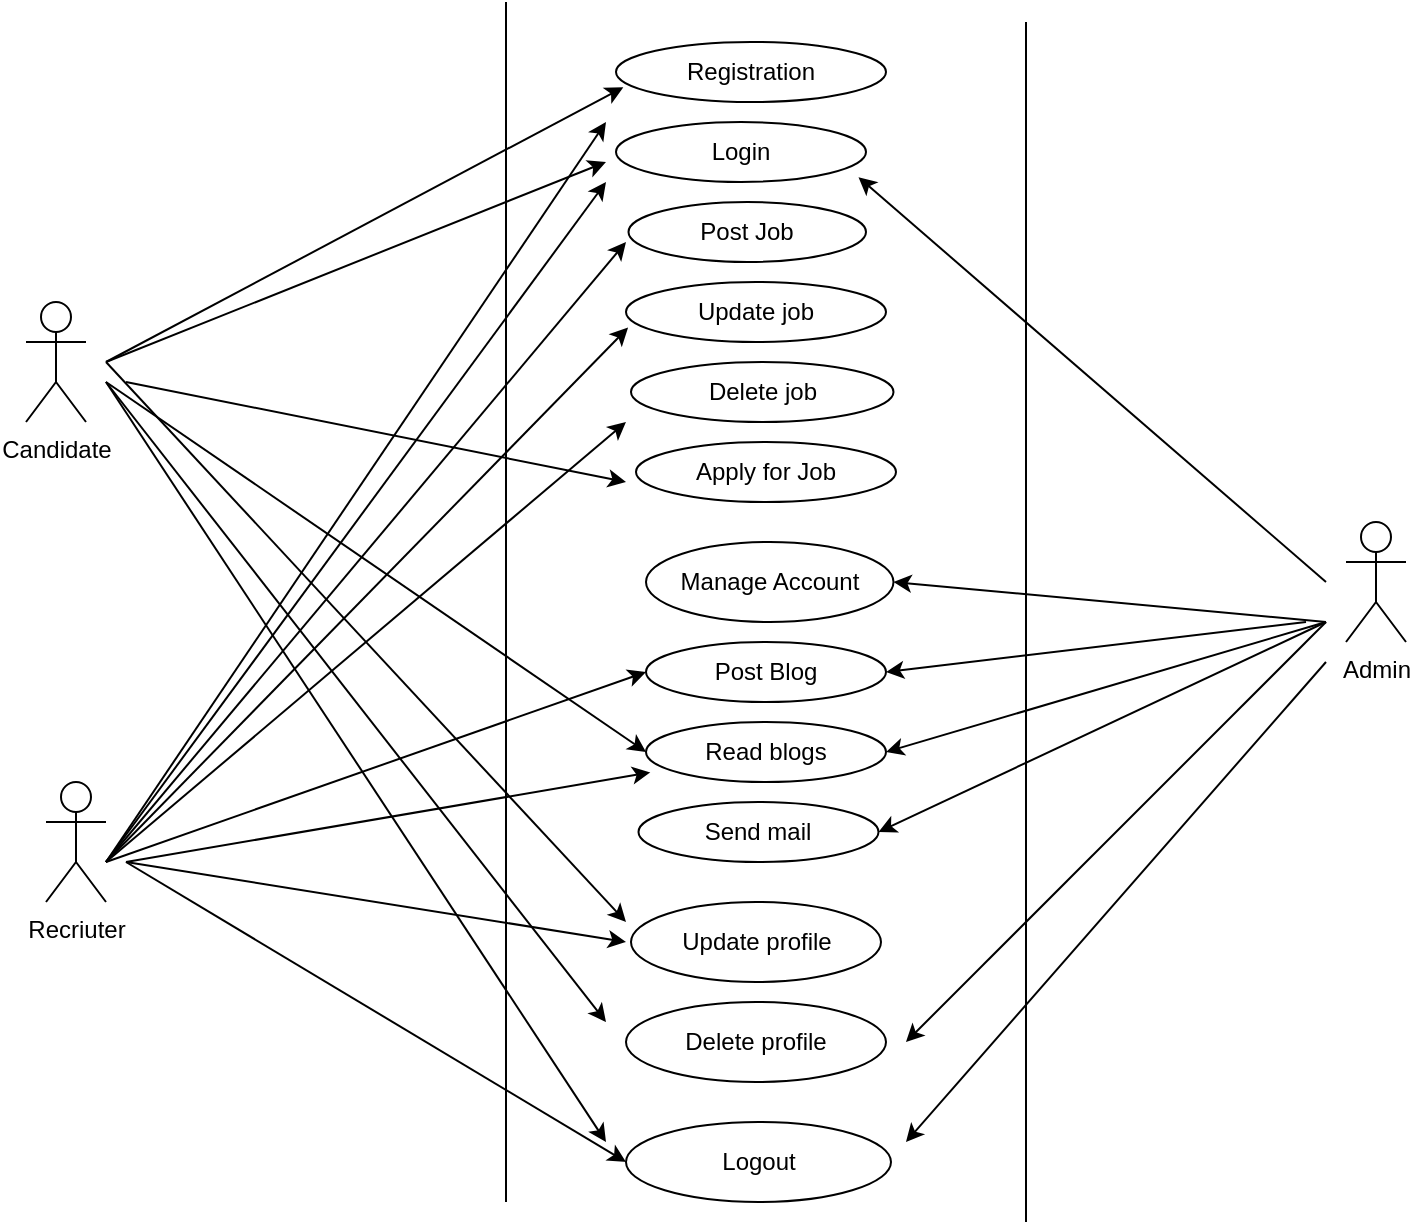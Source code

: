 <mxfile version="21.2.3" type="github">
  <diagram name="Page-1" id="a1C_K4LXVdZR8F7xQt8c">
    <mxGraphModel dx="945" dy="1690" grid="1" gridSize="10" guides="1" tooltips="1" connect="1" arrows="1" fold="1" page="1" pageScale="1" pageWidth="850" pageHeight="1100" math="0" shadow="0">
      <root>
        <mxCell id="0" />
        <mxCell id="1" parent="0" />
        <mxCell id="FrXkM1BNhkIyhGq3hZtc-1" value="Candidate" style="shape=umlActor;verticalLabelPosition=bottom;verticalAlign=top;html=1;outlineConnect=0;" vertex="1" parent="1">
          <mxGeometry x="70" y="140" width="30" height="60" as="geometry" />
        </mxCell>
        <mxCell id="FrXkM1BNhkIyhGq3hZtc-2" value="Recriuter" style="shape=umlActor;verticalLabelPosition=bottom;verticalAlign=top;html=1;outlineConnect=0;" vertex="1" parent="1">
          <mxGeometry x="80" y="380" width="30" height="60" as="geometry" />
        </mxCell>
        <mxCell id="FrXkM1BNhkIyhGq3hZtc-3" value="Admin" style="shape=umlActor;verticalLabelPosition=bottom;verticalAlign=top;html=1;outlineConnect=0;" vertex="1" parent="1">
          <mxGeometry x="730" y="250" width="30" height="60" as="geometry" />
        </mxCell>
        <mxCell id="FrXkM1BNhkIyhGq3hZtc-4" value="" style="endArrow=none;html=1;rounded=0;" edge="1" parent="1">
          <mxGeometry width="50" height="50" relative="1" as="geometry">
            <mxPoint x="310" y="590" as="sourcePoint" />
            <mxPoint x="310" y="-10" as="targetPoint" />
          </mxGeometry>
        </mxCell>
        <mxCell id="FrXkM1BNhkIyhGq3hZtc-5" value="" style="endArrow=none;html=1;rounded=0;" edge="1" parent="1">
          <mxGeometry width="50" height="50" relative="1" as="geometry">
            <mxPoint x="570" y="600" as="sourcePoint" />
            <mxPoint x="570" as="targetPoint" />
          </mxGeometry>
        </mxCell>
        <mxCell id="FrXkM1BNhkIyhGq3hZtc-6" value="Registration" style="ellipse;whiteSpace=wrap;html=1;" vertex="1" parent="1">
          <mxGeometry x="365" y="10" width="135" height="30" as="geometry" />
        </mxCell>
        <mxCell id="FrXkM1BNhkIyhGq3hZtc-7" value="Login" style="ellipse;whiteSpace=wrap;html=1;" vertex="1" parent="1">
          <mxGeometry x="365" y="50" width="125" height="30" as="geometry" />
        </mxCell>
        <mxCell id="FrXkM1BNhkIyhGq3hZtc-8" value="Apply for Job" style="ellipse;whiteSpace=wrap;html=1;" vertex="1" parent="1">
          <mxGeometry x="375" y="210" width="130" height="30" as="geometry" />
        </mxCell>
        <mxCell id="FrXkM1BNhkIyhGq3hZtc-9" value="Post Job" style="ellipse;whiteSpace=wrap;html=1;" vertex="1" parent="1">
          <mxGeometry x="371.25" y="90" width="118.75" height="30" as="geometry" />
        </mxCell>
        <mxCell id="FrXkM1BNhkIyhGq3hZtc-10" value="Manage Account" style="ellipse;whiteSpace=wrap;html=1;" vertex="1" parent="1">
          <mxGeometry x="380" y="260" width="123.75" height="40" as="geometry" />
        </mxCell>
        <mxCell id="FrXkM1BNhkIyhGq3hZtc-11" value="Post Blog" style="ellipse;whiteSpace=wrap;html=1;" vertex="1" parent="1">
          <mxGeometry x="380" y="310" width="120" height="30" as="geometry" />
        </mxCell>
        <mxCell id="FrXkM1BNhkIyhGq3hZtc-12" value="Send mail" style="ellipse;whiteSpace=wrap;html=1;" vertex="1" parent="1">
          <mxGeometry x="376.25" y="390" width="120" height="30" as="geometry" />
        </mxCell>
        <mxCell id="FrXkM1BNhkIyhGq3hZtc-13" value="Update profile" style="ellipse;whiteSpace=wrap;html=1;" vertex="1" parent="1">
          <mxGeometry x="372.5" y="440" width="125" height="40" as="geometry" />
        </mxCell>
        <mxCell id="FrXkM1BNhkIyhGq3hZtc-16" value="Logout" style="ellipse;whiteSpace=wrap;html=1;" vertex="1" parent="1">
          <mxGeometry x="370" y="550" width="132.5" height="40" as="geometry" />
        </mxCell>
        <mxCell id="FrXkM1BNhkIyhGq3hZtc-17" style="edgeStyle=orthogonalEdgeStyle;rounded=0;orthogonalLoop=1;jettySize=auto;html=1;exitX=0.5;exitY=1;exitDx=0;exitDy=0;" edge="1" parent="1" source="FrXkM1BNhkIyhGq3hZtc-10" target="FrXkM1BNhkIyhGq3hZtc-10">
          <mxGeometry relative="1" as="geometry" />
        </mxCell>
        <mxCell id="FrXkM1BNhkIyhGq3hZtc-18" value="Delete profile" style="ellipse;whiteSpace=wrap;html=1;" vertex="1" parent="1">
          <mxGeometry x="370" y="490" width="130" height="40" as="geometry" />
        </mxCell>
        <mxCell id="FrXkM1BNhkIyhGq3hZtc-20" value="Update job" style="ellipse;whiteSpace=wrap;html=1;" vertex="1" parent="1">
          <mxGeometry x="370" y="130" width="130" height="30" as="geometry" />
        </mxCell>
        <mxCell id="FrXkM1BNhkIyhGq3hZtc-21" value="Delete job" style="ellipse;whiteSpace=wrap;html=1;" vertex="1" parent="1">
          <mxGeometry x="372.5" y="170" width="131.25" height="30" as="geometry" />
        </mxCell>
        <mxCell id="FrXkM1BNhkIyhGq3hZtc-22" value="Read blogs" style="ellipse;whiteSpace=wrap;html=1;" vertex="1" parent="1">
          <mxGeometry x="380" y="350" width="120" height="30" as="geometry" />
        </mxCell>
        <mxCell id="FrXkM1BNhkIyhGq3hZtc-23" value="" style="endArrow=classic;html=1;rounded=0;" edge="1" parent="1">
          <mxGeometry width="50" height="50" relative="1" as="geometry">
            <mxPoint x="110" y="180" as="sourcePoint" />
            <mxPoint x="360" y="500" as="targetPoint" />
          </mxGeometry>
        </mxCell>
        <mxCell id="FrXkM1BNhkIyhGq3hZtc-24" value="" style="endArrow=classic;html=1;rounded=0;entryX=0.027;entryY=0.755;entryDx=0;entryDy=0;entryPerimeter=0;" edge="1" parent="1" target="FrXkM1BNhkIyhGq3hZtc-6">
          <mxGeometry width="50" height="50" relative="1" as="geometry">
            <mxPoint x="110" y="170" as="sourcePoint" />
            <mxPoint x="360" y="20" as="targetPoint" />
          </mxGeometry>
        </mxCell>
        <mxCell id="FrXkM1BNhkIyhGq3hZtc-25" value="" style="endArrow=classic;html=1;rounded=0;" edge="1" parent="1">
          <mxGeometry width="50" height="50" relative="1" as="geometry">
            <mxPoint x="110" y="170" as="sourcePoint" />
            <mxPoint x="360" y="70" as="targetPoint" />
          </mxGeometry>
        </mxCell>
        <mxCell id="FrXkM1BNhkIyhGq3hZtc-26" value="" style="endArrow=classic;html=1;rounded=0;entryX=0;entryY=0.5;entryDx=0;entryDy=0;" edge="1" parent="1" target="FrXkM1BNhkIyhGq3hZtc-22">
          <mxGeometry width="50" height="50" relative="1" as="geometry">
            <mxPoint x="110" y="180" as="sourcePoint" />
            <mxPoint x="160" y="130" as="targetPoint" />
          </mxGeometry>
        </mxCell>
        <mxCell id="FrXkM1BNhkIyhGq3hZtc-27" value="" style="endArrow=classic;html=1;rounded=0;" edge="1" parent="1">
          <mxGeometry width="50" height="50" relative="1" as="geometry">
            <mxPoint x="110" y="180" as="sourcePoint" />
            <mxPoint x="360" y="560" as="targetPoint" />
          </mxGeometry>
        </mxCell>
        <mxCell id="FrXkM1BNhkIyhGq3hZtc-28" value="" style="endArrow=classic;html=1;rounded=0;" edge="1" parent="1">
          <mxGeometry width="50" height="50" relative="1" as="geometry">
            <mxPoint x="110" y="420" as="sourcePoint" />
            <mxPoint x="360" y="50" as="targetPoint" />
          </mxGeometry>
        </mxCell>
        <mxCell id="FrXkM1BNhkIyhGq3hZtc-29" value="" style="endArrow=classic;html=1;rounded=0;" edge="1" parent="1">
          <mxGeometry width="50" height="50" relative="1" as="geometry">
            <mxPoint x="110" y="420" as="sourcePoint" />
            <mxPoint x="360" y="80" as="targetPoint" />
          </mxGeometry>
        </mxCell>
        <mxCell id="FrXkM1BNhkIyhGq3hZtc-30" value="" style="endArrow=classic;html=1;rounded=0;" edge="1" parent="1">
          <mxGeometry width="50" height="50" relative="1" as="geometry">
            <mxPoint x="110" y="420" as="sourcePoint" />
            <mxPoint x="370" y="110" as="targetPoint" />
          </mxGeometry>
        </mxCell>
        <mxCell id="FrXkM1BNhkIyhGq3hZtc-31" value="" style="endArrow=classic;html=1;rounded=0;entryX=0.008;entryY=0.76;entryDx=0;entryDy=0;entryPerimeter=0;" edge="1" parent="1" target="FrXkM1BNhkIyhGq3hZtc-20">
          <mxGeometry width="50" height="50" relative="1" as="geometry">
            <mxPoint x="110" y="420" as="sourcePoint" />
            <mxPoint x="360" y="160" as="targetPoint" />
          </mxGeometry>
        </mxCell>
        <mxCell id="FrXkM1BNhkIyhGq3hZtc-32" value="" style="endArrow=classic;html=1;rounded=0;" edge="1" parent="1">
          <mxGeometry width="50" height="50" relative="1" as="geometry">
            <mxPoint x="110" y="420" as="sourcePoint" />
            <mxPoint x="370" y="200" as="targetPoint" />
          </mxGeometry>
        </mxCell>
        <mxCell id="FrXkM1BNhkIyhGq3hZtc-33" value="" style="endArrow=classic;html=1;rounded=0;" edge="1" parent="1">
          <mxGeometry width="50" height="50" relative="1" as="geometry">
            <mxPoint x="120" y="180" as="sourcePoint" />
            <mxPoint x="370" y="230" as="targetPoint" />
          </mxGeometry>
        </mxCell>
        <mxCell id="FrXkM1BNhkIyhGq3hZtc-34" value="" style="endArrow=classic;html=1;rounded=0;" edge="1" parent="1">
          <mxGeometry width="50" height="50" relative="1" as="geometry">
            <mxPoint x="120" y="420" as="sourcePoint" />
            <mxPoint x="370" y="460" as="targetPoint" />
          </mxGeometry>
        </mxCell>
        <mxCell id="FrXkM1BNhkIyhGq3hZtc-35" value="" style="endArrow=classic;html=1;rounded=0;" edge="1" parent="1">
          <mxGeometry width="50" height="50" relative="1" as="geometry">
            <mxPoint x="110" y="170" as="sourcePoint" />
            <mxPoint x="370" y="450" as="targetPoint" />
          </mxGeometry>
        </mxCell>
        <mxCell id="FrXkM1BNhkIyhGq3hZtc-36" value="" style="endArrow=classic;html=1;rounded=0;entryX=0;entryY=0.5;entryDx=0;entryDy=0;" edge="1" parent="1" target="FrXkM1BNhkIyhGq3hZtc-16">
          <mxGeometry width="50" height="50" relative="1" as="geometry">
            <mxPoint x="120" y="420" as="sourcePoint" />
            <mxPoint x="170" y="390" as="targetPoint" />
          </mxGeometry>
        </mxCell>
        <mxCell id="FrXkM1BNhkIyhGq3hZtc-37" value="" style="endArrow=classic;html=1;rounded=0;entryX=0;entryY=0.5;entryDx=0;entryDy=0;" edge="1" parent="1" target="FrXkM1BNhkIyhGq3hZtc-11">
          <mxGeometry width="50" height="50" relative="1" as="geometry">
            <mxPoint x="110" y="420" as="sourcePoint" />
            <mxPoint x="190" y="370" as="targetPoint" />
          </mxGeometry>
        </mxCell>
        <mxCell id="FrXkM1BNhkIyhGq3hZtc-38" value="" style="endArrow=classic;html=1;rounded=0;entryX=0.018;entryY=0.84;entryDx=0;entryDy=0;entryPerimeter=0;" edge="1" parent="1" target="FrXkM1BNhkIyhGq3hZtc-22">
          <mxGeometry width="50" height="50" relative="1" as="geometry">
            <mxPoint x="120" y="420" as="sourcePoint" />
            <mxPoint x="230" y="380" as="targetPoint" />
          </mxGeometry>
        </mxCell>
        <mxCell id="FrXkM1BNhkIyhGq3hZtc-39" value="" style="endArrow=classic;html=1;rounded=0;entryX=0.97;entryY=0.92;entryDx=0;entryDy=0;entryPerimeter=0;" edge="1" parent="1" target="FrXkM1BNhkIyhGq3hZtc-7">
          <mxGeometry width="50" height="50" relative="1" as="geometry">
            <mxPoint x="720" y="280" as="sourcePoint" />
            <mxPoint x="730" y="280" as="targetPoint" />
          </mxGeometry>
        </mxCell>
        <mxCell id="FrXkM1BNhkIyhGq3hZtc-40" value="" style="endArrow=classic;html=1;rounded=0;" edge="1" parent="1">
          <mxGeometry width="50" height="50" relative="1" as="geometry">
            <mxPoint x="720" y="320" as="sourcePoint" />
            <mxPoint x="510" y="560" as="targetPoint" />
          </mxGeometry>
        </mxCell>
        <mxCell id="FrXkM1BNhkIyhGq3hZtc-41" value="" style="endArrow=classic;html=1;rounded=0;entryX=1;entryY=0.5;entryDx=0;entryDy=0;" edge="1" parent="1" target="FrXkM1BNhkIyhGq3hZtc-10">
          <mxGeometry width="50" height="50" relative="1" as="geometry">
            <mxPoint x="720" y="300" as="sourcePoint" />
            <mxPoint x="710" y="280" as="targetPoint" />
          </mxGeometry>
        </mxCell>
        <mxCell id="FrXkM1BNhkIyhGq3hZtc-42" value="" style="endArrow=classic;html=1;rounded=0;entryX=1;entryY=0.5;entryDx=0;entryDy=0;" edge="1" parent="1" target="FrXkM1BNhkIyhGq3hZtc-22">
          <mxGeometry width="50" height="50" relative="1" as="geometry">
            <mxPoint x="720" y="300" as="sourcePoint" />
            <mxPoint x="700" y="350" as="targetPoint" />
          </mxGeometry>
        </mxCell>
        <mxCell id="FrXkM1BNhkIyhGq3hZtc-43" value="" style="endArrow=classic;html=1;rounded=0;entryX=1;entryY=0.5;entryDx=0;entryDy=0;" edge="1" parent="1" target="FrXkM1BNhkIyhGq3hZtc-11">
          <mxGeometry width="50" height="50" relative="1" as="geometry">
            <mxPoint x="710" y="300" as="sourcePoint" />
            <mxPoint x="700" y="350" as="targetPoint" />
          </mxGeometry>
        </mxCell>
        <mxCell id="FrXkM1BNhkIyhGq3hZtc-44" value="" style="endArrow=classic;html=1;rounded=0;entryX=1;entryY=0.5;entryDx=0;entryDy=0;" edge="1" parent="1" target="FrXkM1BNhkIyhGq3hZtc-12">
          <mxGeometry width="50" height="50" relative="1" as="geometry">
            <mxPoint x="720" y="300" as="sourcePoint" />
            <mxPoint x="630" y="360" as="targetPoint" />
          </mxGeometry>
        </mxCell>
        <mxCell id="FrXkM1BNhkIyhGq3hZtc-45" value="" style="endArrow=classic;html=1;rounded=0;" edge="1" parent="1">
          <mxGeometry width="50" height="50" relative="1" as="geometry">
            <mxPoint x="720" y="300" as="sourcePoint" />
            <mxPoint x="510" y="510" as="targetPoint" />
          </mxGeometry>
        </mxCell>
      </root>
    </mxGraphModel>
  </diagram>
</mxfile>
